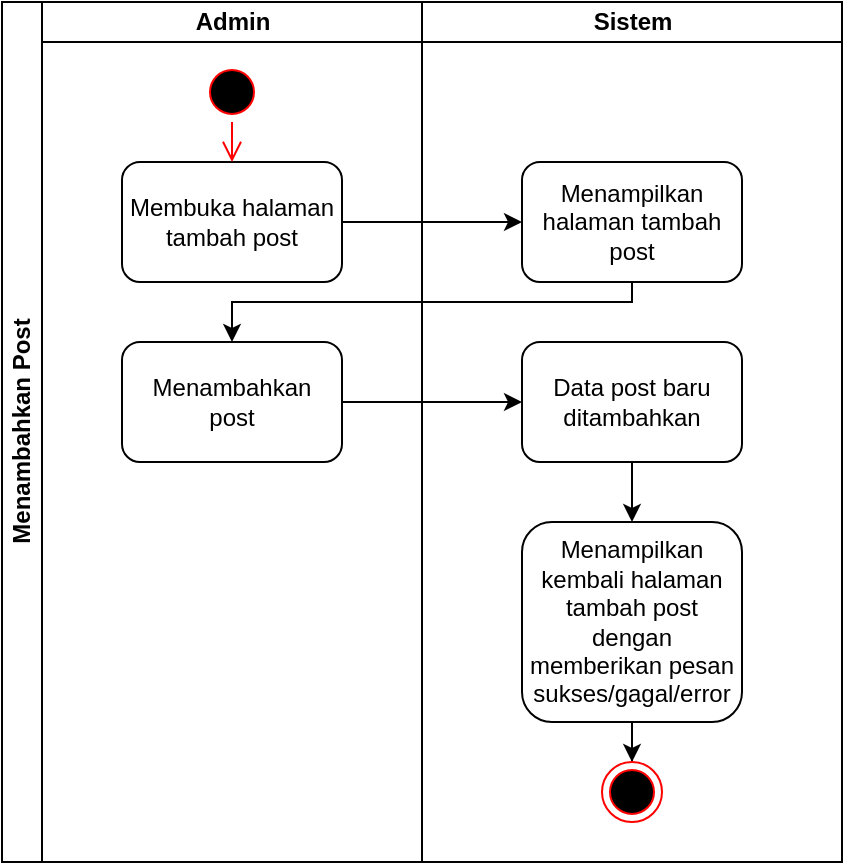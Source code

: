 <mxfile version="13.6.2" type="device"><diagram id="nlexBUHtMggSTYWMlpdU" name="Page-1"><mxGraphModel dx="926" dy="626" grid="1" gridSize="10" guides="1" tooltips="1" connect="1" arrows="1" fold="1" page="1" pageScale="1" pageWidth="850" pageHeight="1100" math="0" shadow="0"><root><mxCell id="0"/><mxCell id="1" parent="0"/><mxCell id="ygd9KGttUMs2LBzjjRTP-2" value="Menambahkan Post" style="swimlane;html=1;childLayout=stackLayout;resizeParent=1;resizeParentMax=0;startSize=20;horizontal=0;horizontalStack=1;" parent="1" vertex="1"><mxGeometry x="230" y="90" width="420" height="430" as="geometry"/></mxCell><mxCell id="ygd9KGttUMs2LBzjjRTP-3" value="Admin" style="swimlane;html=1;startSize=20;" parent="ygd9KGttUMs2LBzjjRTP-2" vertex="1"><mxGeometry x="20" width="190" height="430" as="geometry"/></mxCell><mxCell id="ygd9KGttUMs2LBzjjRTP-9" value="Membuka halaman tambah post" style="rounded=1;whiteSpace=wrap;html=1;" parent="ygd9KGttUMs2LBzjjRTP-3" vertex="1"><mxGeometry x="40" y="80" width="110" height="60" as="geometry"/></mxCell><mxCell id="ygd9KGttUMs2LBzjjRTP-6" value="" style="ellipse;html=1;shape=startState;fillColor=#000000;strokeColor=#ff0000;" parent="ygd9KGttUMs2LBzjjRTP-3" vertex="1"><mxGeometry x="80" y="30" width="30" height="30" as="geometry"/></mxCell><mxCell id="ygd9KGttUMs2LBzjjRTP-7" value="" style="edgeStyle=orthogonalEdgeStyle;html=1;verticalAlign=bottom;endArrow=open;endSize=8;strokeColor=#ff0000;" parent="ygd9KGttUMs2LBzjjRTP-3" source="ygd9KGttUMs2LBzjjRTP-6" edge="1"><mxGeometry relative="1" as="geometry"><mxPoint x="95" y="80" as="targetPoint"/></mxGeometry></mxCell><mxCell id="ygd9KGttUMs2LBzjjRTP-16" value="Menambahkan&lt;br&gt;post" style="rounded=1;whiteSpace=wrap;html=1;" parent="ygd9KGttUMs2LBzjjRTP-3" vertex="1"><mxGeometry x="40" y="170" width="110" height="60" as="geometry"/></mxCell><mxCell id="ygd9KGttUMs2LBzjjRTP-4" value="Sistem" style="swimlane;html=1;startSize=20;" parent="ygd9KGttUMs2LBzjjRTP-2" vertex="1"><mxGeometry x="210" width="210" height="430" as="geometry"/></mxCell><mxCell id="ygd9KGttUMs2LBzjjRTP-15" value="Menampilkan halaman tambah post" style="rounded=1;whiteSpace=wrap;html=1;" parent="ygd9KGttUMs2LBzjjRTP-4" vertex="1"><mxGeometry x="50" y="80" width="110" height="60" as="geometry"/></mxCell><mxCell id="ygd9KGttUMs2LBzjjRTP-23" style="edgeStyle=orthogonalEdgeStyle;rounded=0;orthogonalLoop=1;jettySize=auto;html=1;entryX=0.5;entryY=0;entryDx=0;entryDy=0;" parent="ygd9KGttUMs2LBzjjRTP-4" source="ygd9KGttUMs2LBzjjRTP-17" target="ygd9KGttUMs2LBzjjRTP-18" edge="1"><mxGeometry relative="1" as="geometry"/></mxCell><mxCell id="ygd9KGttUMs2LBzjjRTP-17" value="Data post baru ditambahkan" style="rounded=1;whiteSpace=wrap;html=1;" parent="ygd9KGttUMs2LBzjjRTP-4" vertex="1"><mxGeometry x="50" y="170" width="110" height="60" as="geometry"/></mxCell><mxCell id="ygd9KGttUMs2LBzjjRTP-24" style="edgeStyle=orthogonalEdgeStyle;rounded=0;orthogonalLoop=1;jettySize=auto;html=1;entryX=0.5;entryY=0;entryDx=0;entryDy=0;" parent="ygd9KGttUMs2LBzjjRTP-4" source="ygd9KGttUMs2LBzjjRTP-18" target="ygd9KGttUMs2LBzjjRTP-19" edge="1"><mxGeometry relative="1" as="geometry"/></mxCell><mxCell id="ygd9KGttUMs2LBzjjRTP-18" value="Menampilkan kembali halaman tambah post dengan memberikan pesan sukses/gagal/error" style="rounded=1;whiteSpace=wrap;html=1;" parent="ygd9KGttUMs2LBzjjRTP-4" vertex="1"><mxGeometry x="50" y="260" width="110" height="100" as="geometry"/></mxCell><mxCell id="ygd9KGttUMs2LBzjjRTP-19" value="" style="ellipse;html=1;shape=endState;fillColor=#000000;strokeColor=#ff0000;" parent="ygd9KGttUMs2LBzjjRTP-4" vertex="1"><mxGeometry x="90" y="380" width="30" height="30" as="geometry"/></mxCell><mxCell id="ygd9KGttUMs2LBzjjRTP-20" style="edgeStyle=orthogonalEdgeStyle;rounded=0;orthogonalLoop=1;jettySize=auto;html=1;" parent="ygd9KGttUMs2LBzjjRTP-2" source="ygd9KGttUMs2LBzjjRTP-9" target="ygd9KGttUMs2LBzjjRTP-15" edge="1"><mxGeometry relative="1" as="geometry"/></mxCell><mxCell id="ygd9KGttUMs2LBzjjRTP-21" style="edgeStyle=orthogonalEdgeStyle;rounded=0;orthogonalLoop=1;jettySize=auto;html=1;entryX=0.5;entryY=0;entryDx=0;entryDy=0;" parent="ygd9KGttUMs2LBzjjRTP-2" source="ygd9KGttUMs2LBzjjRTP-15" target="ygd9KGttUMs2LBzjjRTP-16" edge="1"><mxGeometry relative="1" as="geometry"><Array as="points"><mxPoint x="315" y="150"/><mxPoint x="115" y="150"/></Array></mxGeometry></mxCell><mxCell id="ygd9KGttUMs2LBzjjRTP-22" style="edgeStyle=orthogonalEdgeStyle;rounded=0;orthogonalLoop=1;jettySize=auto;html=1;entryX=0;entryY=0.5;entryDx=0;entryDy=0;" parent="ygd9KGttUMs2LBzjjRTP-2" source="ygd9KGttUMs2LBzjjRTP-16" target="ygd9KGttUMs2LBzjjRTP-17" edge="1"><mxGeometry relative="1" as="geometry"/></mxCell></root></mxGraphModel></diagram></mxfile>